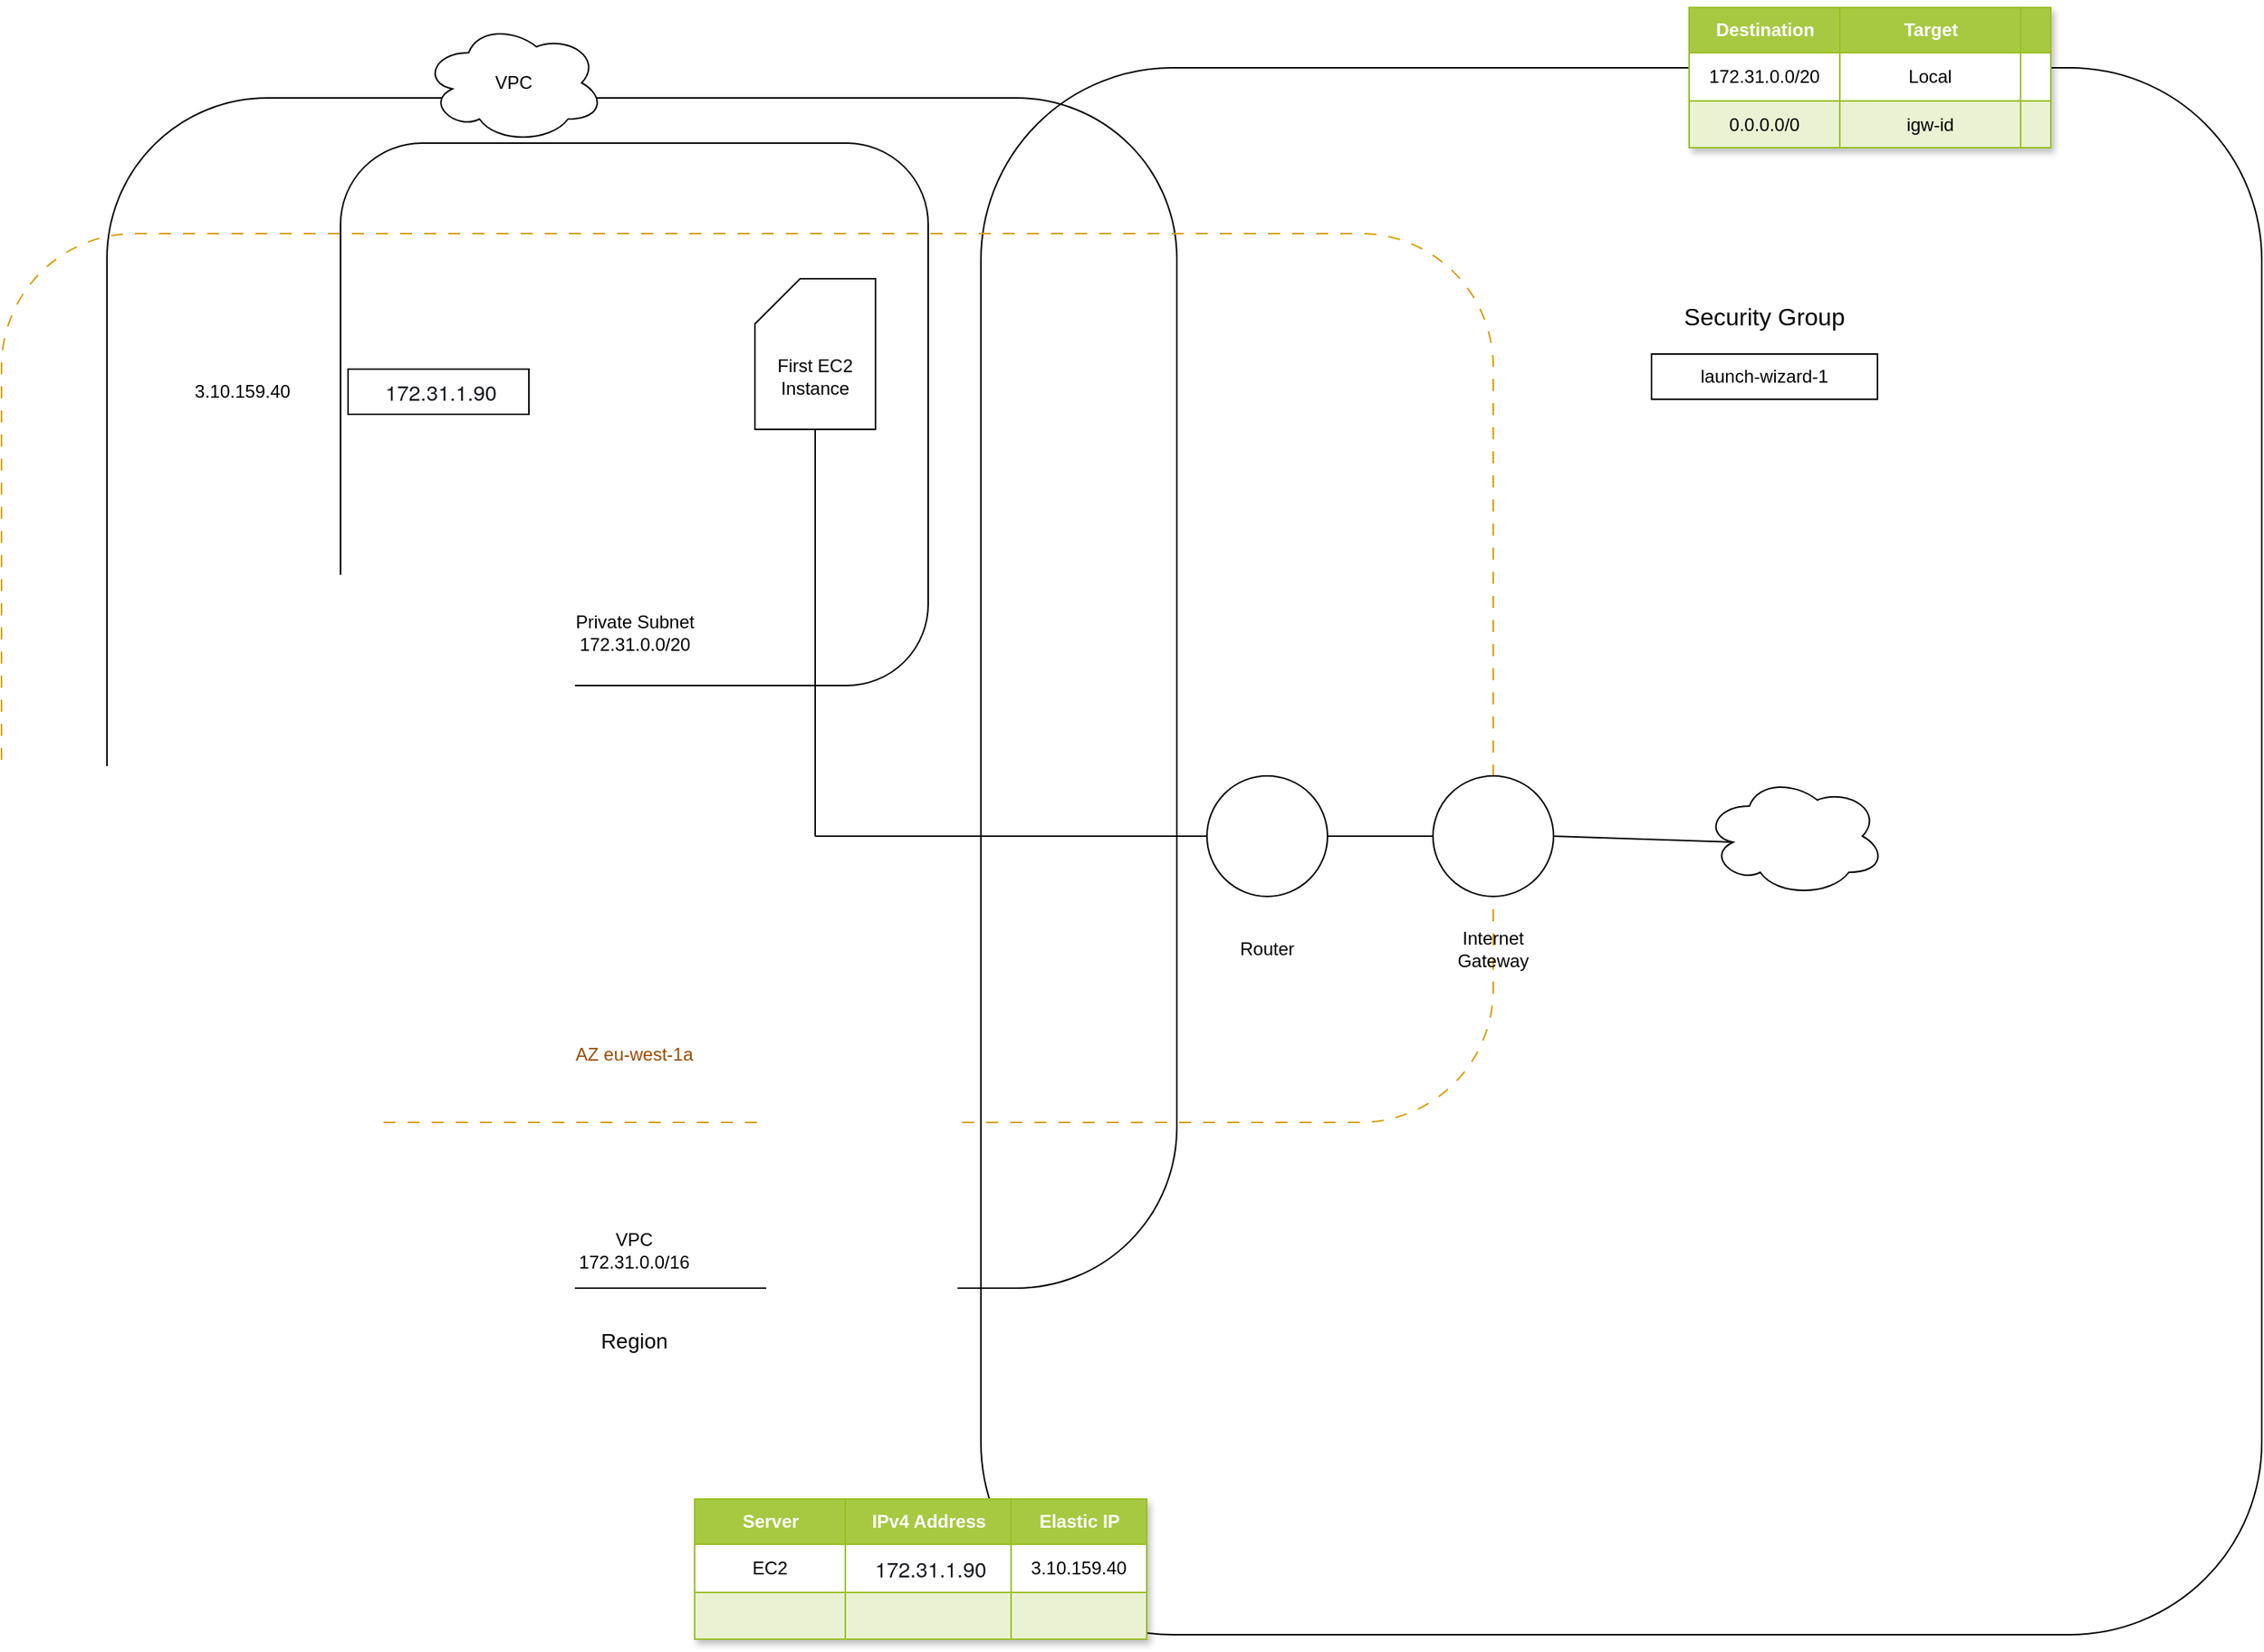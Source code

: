 <mxfile version="21.6.6" type="github">
  <diagram name="Page-1" id="c0M4BTOoxwZiLj32LfCo">
    <mxGraphModel dx="2039" dy="1134" grid="1" gridSize="10" guides="1" tooltips="1" connect="1" arrows="1" fold="1" page="1" pageScale="1" pageWidth="1600" pageHeight="1200" math="0" shadow="0">
      <root>
        <mxCell id="0" />
        <mxCell id="1" parent="0" />
        <mxCell id="giPSf6ay60JO8Sps-m6U-17" value="" style="rounded=1;whiteSpace=wrap;html=1;fillColor=none;" parent="1" vertex="1">
          <mxGeometry x="700" y="60" width="850" height="1040" as="geometry" />
        </mxCell>
        <mxCell id="giPSf6ay60JO8Sps-m6U-3" value="" style="rounded=1;whiteSpace=wrap;html=1;fillColor=none;" parent="1" vertex="1">
          <mxGeometry x="120" y="80" width="710" height="790" as="geometry" />
        </mxCell>
        <mxCell id="giPSf6ay60JO8Sps-m6U-2" value="AZ eu-west-1a" style="text;html=1;strokeColor=none;fillColor=none;align=center;verticalAlign=middle;whiteSpace=wrap;rounded=0;fontColor=#994C00;" parent="1" vertex="1">
          <mxGeometry x="400" y="700" width="140" height="30" as="geometry" />
        </mxCell>
        <mxCell id="giPSf6ay60JO8Sps-m6U-4" value="VPC&lt;br&gt;172.31.0.0/16" style="text;html=1;strokeColor=none;fillColor=none;align=center;verticalAlign=middle;whiteSpace=wrap;rounded=0;" parent="1" vertex="1">
          <mxGeometry x="440" y="830" width="60" height="30" as="geometry" />
        </mxCell>
        <mxCell id="giPSf6ay60JO8Sps-m6U-5" value="" style="rounded=1;whiteSpace=wrap;html=1;fillColor=none;" parent="1" vertex="1">
          <mxGeometry x="275" y="110" width="390" height="360" as="geometry" />
        </mxCell>
        <mxCell id="giPSf6ay60JO8Sps-m6U-1" value="" style="rounded=1;whiteSpace=wrap;html=1;dashed=1;dashPattern=8 8;fillColor=none;strokeColor=#d79b00;" parent="1" vertex="1">
          <mxGeometry x="50" y="170" width="990" height="590" as="geometry" />
        </mxCell>
        <mxCell id="giPSf6ay60JO8Sps-m6U-6" value="Private Subnet&lt;br&gt;172.31.0.0/20" style="text;html=1;strokeColor=none;fillColor=none;align=center;verticalAlign=middle;whiteSpace=wrap;rounded=0;" parent="1" vertex="1">
          <mxGeometry x="422.5" y="420" width="95" height="30" as="geometry" />
        </mxCell>
        <mxCell id="giPSf6ay60JO8Sps-m6U-7" value="" style="shape=card;whiteSpace=wrap;html=1;" parent="1" vertex="1">
          <mxGeometry x="550" y="200" width="80" height="100" as="geometry" />
        </mxCell>
        <mxCell id="giPSf6ay60JO8Sps-m6U-8" value="" style="ellipse;whiteSpace=wrap;html=1;aspect=fixed;" parent="1" vertex="1">
          <mxGeometry x="850" y="530" width="80" height="80" as="geometry" />
        </mxCell>
        <mxCell id="giPSf6ay60JO8Sps-m6U-9" value="Router" style="text;html=1;strokeColor=none;fillColor=none;align=center;verticalAlign=middle;whiteSpace=wrap;rounded=0;" parent="1" vertex="1">
          <mxGeometry x="860" y="630" width="60" height="30" as="geometry" />
        </mxCell>
        <mxCell id="giPSf6ay60JO8Sps-m6U-10" value="" style="ellipse;whiteSpace=wrap;html=1;aspect=fixed;" parent="1" vertex="1">
          <mxGeometry x="1000" y="530" width="80" height="80" as="geometry" />
        </mxCell>
        <mxCell id="giPSf6ay60JO8Sps-m6U-11" value="Internet Gateway" style="text;html=1;strokeColor=none;fillColor=none;align=center;verticalAlign=middle;whiteSpace=wrap;rounded=0;" parent="1" vertex="1">
          <mxGeometry x="1010" y="630" width="60" height="30" as="geometry" />
        </mxCell>
        <mxCell id="giPSf6ay60JO8Sps-m6U-12" value="" style="ellipse;shape=cloud;whiteSpace=wrap;html=1;" parent="1" vertex="1">
          <mxGeometry x="1180" y="530" width="120" height="80" as="geometry" />
        </mxCell>
        <mxCell id="giPSf6ay60JO8Sps-m6U-13" value="" style="endArrow=none;html=1;rounded=0;entryX=0;entryY=0.5;entryDx=0;entryDy=0;exitX=1;exitY=0.5;exitDx=0;exitDy=0;" parent="1" source="giPSf6ay60JO8Sps-m6U-8" target="giPSf6ay60JO8Sps-m6U-10" edge="1">
          <mxGeometry width="50" height="50" relative="1" as="geometry">
            <mxPoint x="700" y="590" as="sourcePoint" />
            <mxPoint x="750" y="540" as="targetPoint" />
          </mxGeometry>
        </mxCell>
        <mxCell id="giPSf6ay60JO8Sps-m6U-14" value="" style="endArrow=none;html=1;rounded=0;entryX=0.16;entryY=0.55;entryDx=0;entryDy=0;entryPerimeter=0;exitX=1;exitY=0.5;exitDx=0;exitDy=0;" parent="1" source="giPSf6ay60JO8Sps-m6U-10" target="giPSf6ay60JO8Sps-m6U-12" edge="1">
          <mxGeometry width="50" height="50" relative="1" as="geometry">
            <mxPoint x="700" y="590" as="sourcePoint" />
            <mxPoint x="750" y="540" as="targetPoint" />
          </mxGeometry>
        </mxCell>
        <mxCell id="giPSf6ay60JO8Sps-m6U-15" value="" style="endArrow=none;html=1;rounded=0;entryX=0;entryY=0.5;entryDx=0;entryDy=0;" parent="1" target="giPSf6ay60JO8Sps-m6U-8" edge="1">
          <mxGeometry width="50" height="50" relative="1" as="geometry">
            <mxPoint x="590" y="570" as="sourcePoint" />
            <mxPoint x="750" y="540" as="targetPoint" />
          </mxGeometry>
        </mxCell>
        <mxCell id="giPSf6ay60JO8Sps-m6U-16" value="" style="endArrow=none;html=1;rounded=0;entryX=0.5;entryY=1;entryDx=0;entryDy=0;entryPerimeter=0;" parent="1" target="giPSf6ay60JO8Sps-m6U-7" edge="1">
          <mxGeometry width="50" height="50" relative="1" as="geometry">
            <mxPoint x="590" y="570" as="sourcePoint" />
            <mxPoint x="750" y="540" as="targetPoint" />
          </mxGeometry>
        </mxCell>
        <mxCell id="giPSf6ay60JO8Sps-m6U-18" value="&lt;font style=&quot;font-size: 14px;&quot;&gt;Region&lt;/font&gt;" style="text;html=1;strokeColor=none;fillColor=none;align=center;verticalAlign=middle;whiteSpace=wrap;rounded=0;" parent="1" vertex="1">
          <mxGeometry x="440" y="890" width="60" height="30" as="geometry" />
        </mxCell>
        <mxCell id="giPSf6ay60JO8Sps-m6U-19" value="Assets" style="childLayout=tableLayout;recursiveResize=0;strokeColor=#98bf21;fillColor=#A7C942;shadow=1;" parent="1" vertex="1">
          <mxGeometry x="1170" y="20" width="240" height="93" as="geometry" />
        </mxCell>
        <mxCell id="giPSf6ay60JO8Sps-m6U-20" style="shape=tableRow;horizontal=0;startSize=0;swimlaneHead=0;swimlaneBody=0;top=0;left=0;bottom=0;right=0;dropTarget=0;collapsible=0;recursiveResize=0;expand=0;fontStyle=0;strokeColor=inherit;fillColor=#ffffff;" parent="giPSf6ay60JO8Sps-m6U-19" vertex="1">
          <mxGeometry width="240" height="30" as="geometry" />
        </mxCell>
        <mxCell id="giPSf6ay60JO8Sps-m6U-21" value="Destination" style="connectable=0;recursiveResize=0;strokeColor=inherit;fillColor=#A7C942;align=center;fontStyle=1;fontColor=#FFFFFF;html=1;" parent="giPSf6ay60JO8Sps-m6U-20" vertex="1">
          <mxGeometry width="100" height="30" as="geometry">
            <mxRectangle width="100" height="30" as="alternateBounds" />
          </mxGeometry>
        </mxCell>
        <mxCell id="giPSf6ay60JO8Sps-m6U-22" value="Target" style="connectable=0;recursiveResize=0;strokeColor=inherit;fillColor=#A7C942;align=center;fontStyle=1;fontColor=#FFFFFF;html=1;" parent="giPSf6ay60JO8Sps-m6U-20" vertex="1">
          <mxGeometry x="100" width="120" height="30" as="geometry">
            <mxRectangle width="120" height="30" as="alternateBounds" />
          </mxGeometry>
        </mxCell>
        <mxCell id="giPSf6ay60JO8Sps-m6U-23" value="" style="connectable=0;recursiveResize=0;strokeColor=inherit;fillColor=#A7C942;align=center;fontStyle=1;fontColor=#FFFFFF;html=1;" parent="giPSf6ay60JO8Sps-m6U-20" vertex="1">
          <mxGeometry x="220" width="20" height="30" as="geometry">
            <mxRectangle width="20" height="30" as="alternateBounds" />
          </mxGeometry>
        </mxCell>
        <mxCell id="giPSf6ay60JO8Sps-m6U-24" value="" style="shape=tableRow;horizontal=0;startSize=0;swimlaneHead=0;swimlaneBody=0;top=0;left=0;bottom=0;right=0;dropTarget=0;collapsible=0;recursiveResize=0;expand=0;fontStyle=0;strokeColor=inherit;fillColor=#ffffff;" parent="giPSf6ay60JO8Sps-m6U-19" vertex="1">
          <mxGeometry y="30" width="240" height="32" as="geometry" />
        </mxCell>
        <mxCell id="giPSf6ay60JO8Sps-m6U-25" value="172.31.0.0/20" style="connectable=0;recursiveResize=0;strokeColor=inherit;fillColor=inherit;align=center;whiteSpace=wrap;html=1;" parent="giPSf6ay60JO8Sps-m6U-24" vertex="1">
          <mxGeometry width="100" height="32" as="geometry">
            <mxRectangle width="100" height="32" as="alternateBounds" />
          </mxGeometry>
        </mxCell>
        <mxCell id="giPSf6ay60JO8Sps-m6U-26" value="Local" style="connectable=0;recursiveResize=0;strokeColor=inherit;fillColor=inherit;align=center;whiteSpace=wrap;html=1;" parent="giPSf6ay60JO8Sps-m6U-24" vertex="1">
          <mxGeometry x="100" width="120" height="32" as="geometry">
            <mxRectangle width="120" height="32" as="alternateBounds" />
          </mxGeometry>
        </mxCell>
        <mxCell id="giPSf6ay60JO8Sps-m6U-27" value="" style="connectable=0;recursiveResize=0;strokeColor=inherit;fillColor=inherit;align=center;whiteSpace=wrap;html=1;" parent="giPSf6ay60JO8Sps-m6U-24" vertex="1">
          <mxGeometry x="220" width="20" height="32" as="geometry">
            <mxRectangle width="20" height="32" as="alternateBounds" />
          </mxGeometry>
        </mxCell>
        <mxCell id="giPSf6ay60JO8Sps-m6U-28" value="" style="shape=tableRow;horizontal=0;startSize=0;swimlaneHead=0;swimlaneBody=0;top=0;left=0;bottom=0;right=0;dropTarget=0;collapsible=0;recursiveResize=0;expand=0;fontStyle=1;strokeColor=inherit;fillColor=#EAF2D3;" parent="giPSf6ay60JO8Sps-m6U-19" vertex="1">
          <mxGeometry y="62" width="240" height="31" as="geometry" />
        </mxCell>
        <mxCell id="giPSf6ay60JO8Sps-m6U-29" value="0.0.0.0/0" style="connectable=0;recursiveResize=0;strokeColor=inherit;fillColor=inherit;whiteSpace=wrap;html=1;" parent="giPSf6ay60JO8Sps-m6U-28" vertex="1">
          <mxGeometry width="100" height="31" as="geometry">
            <mxRectangle width="100" height="31" as="alternateBounds" />
          </mxGeometry>
        </mxCell>
        <mxCell id="giPSf6ay60JO8Sps-m6U-30" value="igw-id" style="connectable=0;recursiveResize=0;strokeColor=inherit;fillColor=inherit;whiteSpace=wrap;html=1;" parent="giPSf6ay60JO8Sps-m6U-28" vertex="1">
          <mxGeometry x="100" width="120" height="31" as="geometry">
            <mxRectangle width="120" height="31" as="alternateBounds" />
          </mxGeometry>
        </mxCell>
        <mxCell id="giPSf6ay60JO8Sps-m6U-31" value="" style="connectable=0;recursiveResize=0;strokeColor=inherit;fillColor=inherit;whiteSpace=wrap;html=1;" parent="giPSf6ay60JO8Sps-m6U-28" vertex="1">
          <mxGeometry x="220" width="20" height="31" as="geometry">
            <mxRectangle width="20" height="31" as="alternateBounds" />
          </mxGeometry>
        </mxCell>
        <mxCell id="kJUBwsbBLmpp6doSzpsi-1" value="" style="rounded=0;whiteSpace=wrap;html=1;" vertex="1" parent="1">
          <mxGeometry x="280" y="260" width="120" height="30" as="geometry" />
        </mxCell>
        <mxCell id="kJUBwsbBLmpp6doSzpsi-2" value="&amp;nbsp;&lt;span style=&quot;color: rgb(22, 25, 31); font-family: &amp;quot;Amazon Ember&amp;quot;, &amp;quot;Helvetica Neue&amp;quot;, Roboto, Arial, sans-serif; font-size: 14px; text-align: left; background-color: rgb(255, 255, 255);&quot;&gt;172.31.1.90&lt;/span&gt;" style="text;html=1;strokeColor=none;fillColor=none;align=center;verticalAlign=middle;whiteSpace=wrap;rounded=0;" vertex="1" parent="1">
          <mxGeometry x="310" y="260" width="60" height="30" as="geometry" />
        </mxCell>
        <mxCell id="kJUBwsbBLmpp6doSzpsi-3" value="First EC2 Instance" style="text;html=1;strokeColor=none;fillColor=none;align=center;verticalAlign=middle;whiteSpace=wrap;rounded=0;" vertex="1" parent="1">
          <mxGeometry x="560" y="250" width="60" height="30" as="geometry" />
        </mxCell>
        <mxCell id="kJUBwsbBLmpp6doSzpsi-8" value="Assets" style="childLayout=tableLayout;recursiveResize=0;strokeColor=#98bf21;fillColor=#A7C942;shadow=1;" vertex="1" parent="1">
          <mxGeometry x="510" y="1010" width="300" height="93" as="geometry" />
        </mxCell>
        <mxCell id="kJUBwsbBLmpp6doSzpsi-9" style="shape=tableRow;horizontal=0;startSize=0;swimlaneHead=0;swimlaneBody=0;top=0;left=0;bottom=0;right=0;dropTarget=0;collapsible=0;recursiveResize=0;expand=0;fontStyle=0;strokeColor=inherit;fillColor=#ffffff;" vertex="1" parent="kJUBwsbBLmpp6doSzpsi-8">
          <mxGeometry width="300" height="30" as="geometry" />
        </mxCell>
        <mxCell id="kJUBwsbBLmpp6doSzpsi-10" value="Server" style="connectable=0;recursiveResize=0;strokeColor=inherit;fillColor=#A7C942;align=center;fontStyle=1;fontColor=#FFFFFF;html=1;" vertex="1" parent="kJUBwsbBLmpp6doSzpsi-9">
          <mxGeometry width="100" height="30" as="geometry">
            <mxRectangle width="100" height="30" as="alternateBounds" />
          </mxGeometry>
        </mxCell>
        <mxCell id="kJUBwsbBLmpp6doSzpsi-11" value="IPv4 Address" style="connectable=0;recursiveResize=0;strokeColor=inherit;fillColor=#A7C942;align=center;fontStyle=1;fontColor=#FFFFFF;html=1;" vertex="1" parent="kJUBwsbBLmpp6doSzpsi-9">
          <mxGeometry x="100" width="110" height="30" as="geometry">
            <mxRectangle width="110" height="30" as="alternateBounds" />
          </mxGeometry>
        </mxCell>
        <mxCell id="kJUBwsbBLmpp6doSzpsi-12" value="Elastic IP" style="connectable=0;recursiveResize=0;strokeColor=inherit;fillColor=#A7C942;align=center;fontStyle=1;fontColor=#FFFFFF;html=1;" vertex="1" parent="kJUBwsbBLmpp6doSzpsi-9">
          <mxGeometry x="210" width="90" height="30" as="geometry">
            <mxRectangle width="90" height="30" as="alternateBounds" />
          </mxGeometry>
        </mxCell>
        <mxCell id="kJUBwsbBLmpp6doSzpsi-13" value="" style="shape=tableRow;horizontal=0;startSize=0;swimlaneHead=0;swimlaneBody=0;top=0;left=0;bottom=0;right=0;dropTarget=0;collapsible=0;recursiveResize=0;expand=0;fontStyle=0;strokeColor=inherit;fillColor=#ffffff;" vertex="1" parent="kJUBwsbBLmpp6doSzpsi-8">
          <mxGeometry y="30" width="300" height="32" as="geometry" />
        </mxCell>
        <mxCell id="kJUBwsbBLmpp6doSzpsi-14" value="EC2" style="connectable=0;recursiveResize=0;strokeColor=inherit;fillColor=inherit;align=center;whiteSpace=wrap;html=1;" vertex="1" parent="kJUBwsbBLmpp6doSzpsi-13">
          <mxGeometry width="100" height="32" as="geometry">
            <mxRectangle width="100" height="32" as="alternateBounds" />
          </mxGeometry>
        </mxCell>
        <mxCell id="kJUBwsbBLmpp6doSzpsi-15" value="&amp;nbsp;&lt;span style=&quot;color: rgb(22, 25, 31); font-family: &amp;quot;Amazon Ember&amp;quot;, &amp;quot;Helvetica Neue&amp;quot;, Roboto, Arial, sans-serif; font-size: 14px; text-align: left; background-color: rgb(255, 255, 255);&quot;&gt;172.31.1.90&lt;/span&gt;" style="connectable=0;recursiveResize=0;strokeColor=inherit;fillColor=inherit;align=center;whiteSpace=wrap;html=1;" vertex="1" parent="kJUBwsbBLmpp6doSzpsi-13">
          <mxGeometry x="100" width="110" height="32" as="geometry">
            <mxRectangle width="110" height="32" as="alternateBounds" />
          </mxGeometry>
        </mxCell>
        <mxCell id="kJUBwsbBLmpp6doSzpsi-16" value="3.10.159.40" style="connectable=0;recursiveResize=0;strokeColor=inherit;fillColor=inherit;align=center;whiteSpace=wrap;html=1;" vertex="1" parent="kJUBwsbBLmpp6doSzpsi-13">
          <mxGeometry x="210" width="90" height="32" as="geometry">
            <mxRectangle width="90" height="32" as="alternateBounds" />
          </mxGeometry>
        </mxCell>
        <mxCell id="kJUBwsbBLmpp6doSzpsi-17" value="" style="shape=tableRow;horizontal=0;startSize=0;swimlaneHead=0;swimlaneBody=0;top=0;left=0;bottom=0;right=0;dropTarget=0;collapsible=0;recursiveResize=0;expand=0;fontStyle=1;strokeColor=inherit;fillColor=#EAF2D3;" vertex="1" parent="kJUBwsbBLmpp6doSzpsi-8">
          <mxGeometry y="62" width="300" height="31" as="geometry" />
        </mxCell>
        <mxCell id="kJUBwsbBLmpp6doSzpsi-18" value="" style="connectable=0;recursiveResize=0;strokeColor=inherit;fillColor=inherit;whiteSpace=wrap;html=1;" vertex="1" parent="kJUBwsbBLmpp6doSzpsi-17">
          <mxGeometry width="100" height="31" as="geometry">
            <mxRectangle width="100" height="31" as="alternateBounds" />
          </mxGeometry>
        </mxCell>
        <mxCell id="kJUBwsbBLmpp6doSzpsi-19" value="" style="connectable=0;recursiveResize=0;strokeColor=inherit;fillColor=inherit;whiteSpace=wrap;html=1;" vertex="1" parent="kJUBwsbBLmpp6doSzpsi-17">
          <mxGeometry x="100" width="110" height="31" as="geometry">
            <mxRectangle width="110" height="31" as="alternateBounds" />
          </mxGeometry>
        </mxCell>
        <mxCell id="kJUBwsbBLmpp6doSzpsi-20" value="" style="connectable=0;recursiveResize=0;strokeColor=inherit;fillColor=inherit;whiteSpace=wrap;html=1;" vertex="1" parent="kJUBwsbBLmpp6doSzpsi-17">
          <mxGeometry x="210" width="90" height="31" as="geometry">
            <mxRectangle width="90" height="31" as="alternateBounds" />
          </mxGeometry>
        </mxCell>
        <mxCell id="kJUBwsbBLmpp6doSzpsi-21" value="Security Group" style="text;html=1;strokeColor=none;fillColor=none;align=center;verticalAlign=middle;whiteSpace=wrap;rounded=0;fontSize=16;" vertex="1" parent="1">
          <mxGeometry x="1120" y="210" width="200" height="30" as="geometry" />
        </mxCell>
        <mxCell id="kJUBwsbBLmpp6doSzpsi-22" value="launch-wizard-1" style="text;html=1;strokeColor=default;fillColor=none;align=center;verticalAlign=middle;whiteSpace=wrap;rounded=0;" vertex="1" parent="1">
          <mxGeometry x="1145" y="250" width="150" height="30" as="geometry" />
        </mxCell>
        <mxCell id="kJUBwsbBLmpp6doSzpsi-23" value="3.10.159.40" style="text;html=1;strokeColor=none;fillColor=none;align=center;verticalAlign=middle;whiteSpace=wrap;rounded=0;" vertex="1" parent="1">
          <mxGeometry x="180" y="260" width="60" height="30" as="geometry" />
        </mxCell>
        <mxCell id="kJUBwsbBLmpp6doSzpsi-24" value="VPC" style="ellipse;shape=cloud;whiteSpace=wrap;html=1;" vertex="1" parent="1">
          <mxGeometry x="330" y="30" width="120" height="80" as="geometry" />
        </mxCell>
        <mxCell id="kJUBwsbBLmpp6doSzpsi-25" value="" style="shape=image;html=1;verticalAlign=top;verticalLabelPosition=bottom;labelBackgroundColor=#ffffff;imageAspect=0;aspect=fixed;image=https://cdn4.iconfinder.com/data/icons/essentials-71/24/008_-_Lock-128.png" vertex="1" parent="1">
          <mxGeometry x="260" y="90" width="58" height="58" as="geometry" />
        </mxCell>
      </root>
    </mxGraphModel>
  </diagram>
</mxfile>

